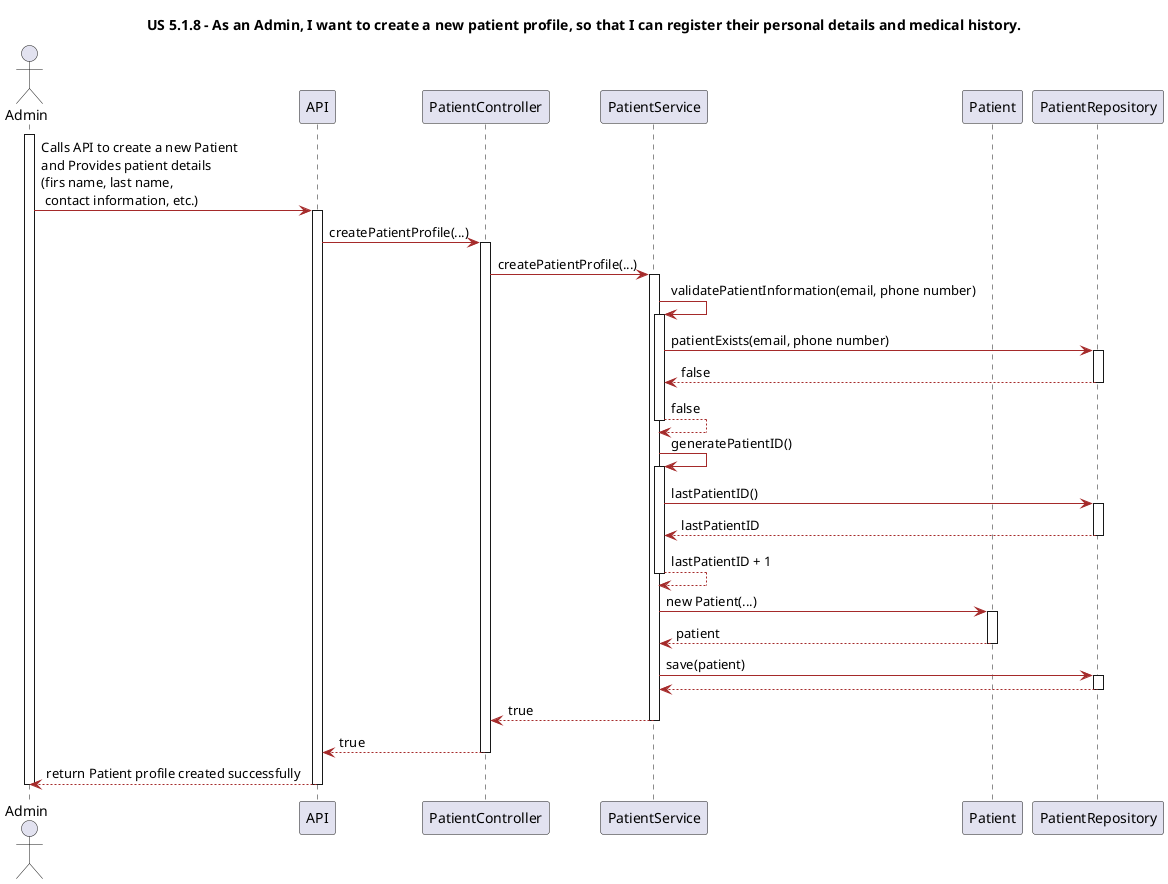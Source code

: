 @startuml


title US 5.1.8 - As an Admin, I want to create a new patient profile, so that I can register their personal details and medical history.

skinparam classAttributeIconSize 0

skinparam class {
    LifeLineBorderColor DodgerBlue
    LifeLineBackgroundColor APPLICATION
    BackgroundColor LemonChiffon
    ArrowColor Brown
    BorderColor SaddleBrown
}

skinparam packageStyle rectangle

skinparam card {
    LifeLineBorderColor DodgerBlue
    LifeLineBackgroundColor APPLICATION
    BackgroundColor LemonChiffon
    ArrowColor Brown
    BorderColor SaddleBrown
}

actor "Admin" as A

participant "API" as API
participant "PatientController" as PC
participant "PatientService" as PS
participant "Patient" as P
participant "PatientRepository" as PR



activate A

A -> API: Calls API to create a new Patient \nand Provides patient details \n(firs name, last name,\n contact information, etc.)

activate API

API -> PC: createPatientProfile(...)

activate PC

PC -> PS: createPatientProfile(...)

activate PS

PS -> PS: validatePatientInformation(email, phone number)

activate PS

PS -> PR: patientExists(email, phone number)

activate PR

PR --> PS: false

deactivate PR

PS --> PS: false

deactivate PS



PS -> PS: generatePatientID()

activate PS

PS -> PR: lastPatientID()

activate PR

PR --> PS: lastPatientID

deactivate PR

PS --> PS: lastPatientID + 1

deactivate PS

PS -> P: new Patient(...)

activate P

P --> PS: patient

deactivate P

PS -> PR: save(patient)

activate PR

PR --> PS: 

deactivate PR

PS --> PC: true

deactivate PS

PC --> API: true

deactivate PC

API --> A: return Patient profile created successfully

deactivate API

deactivate A






@enduml